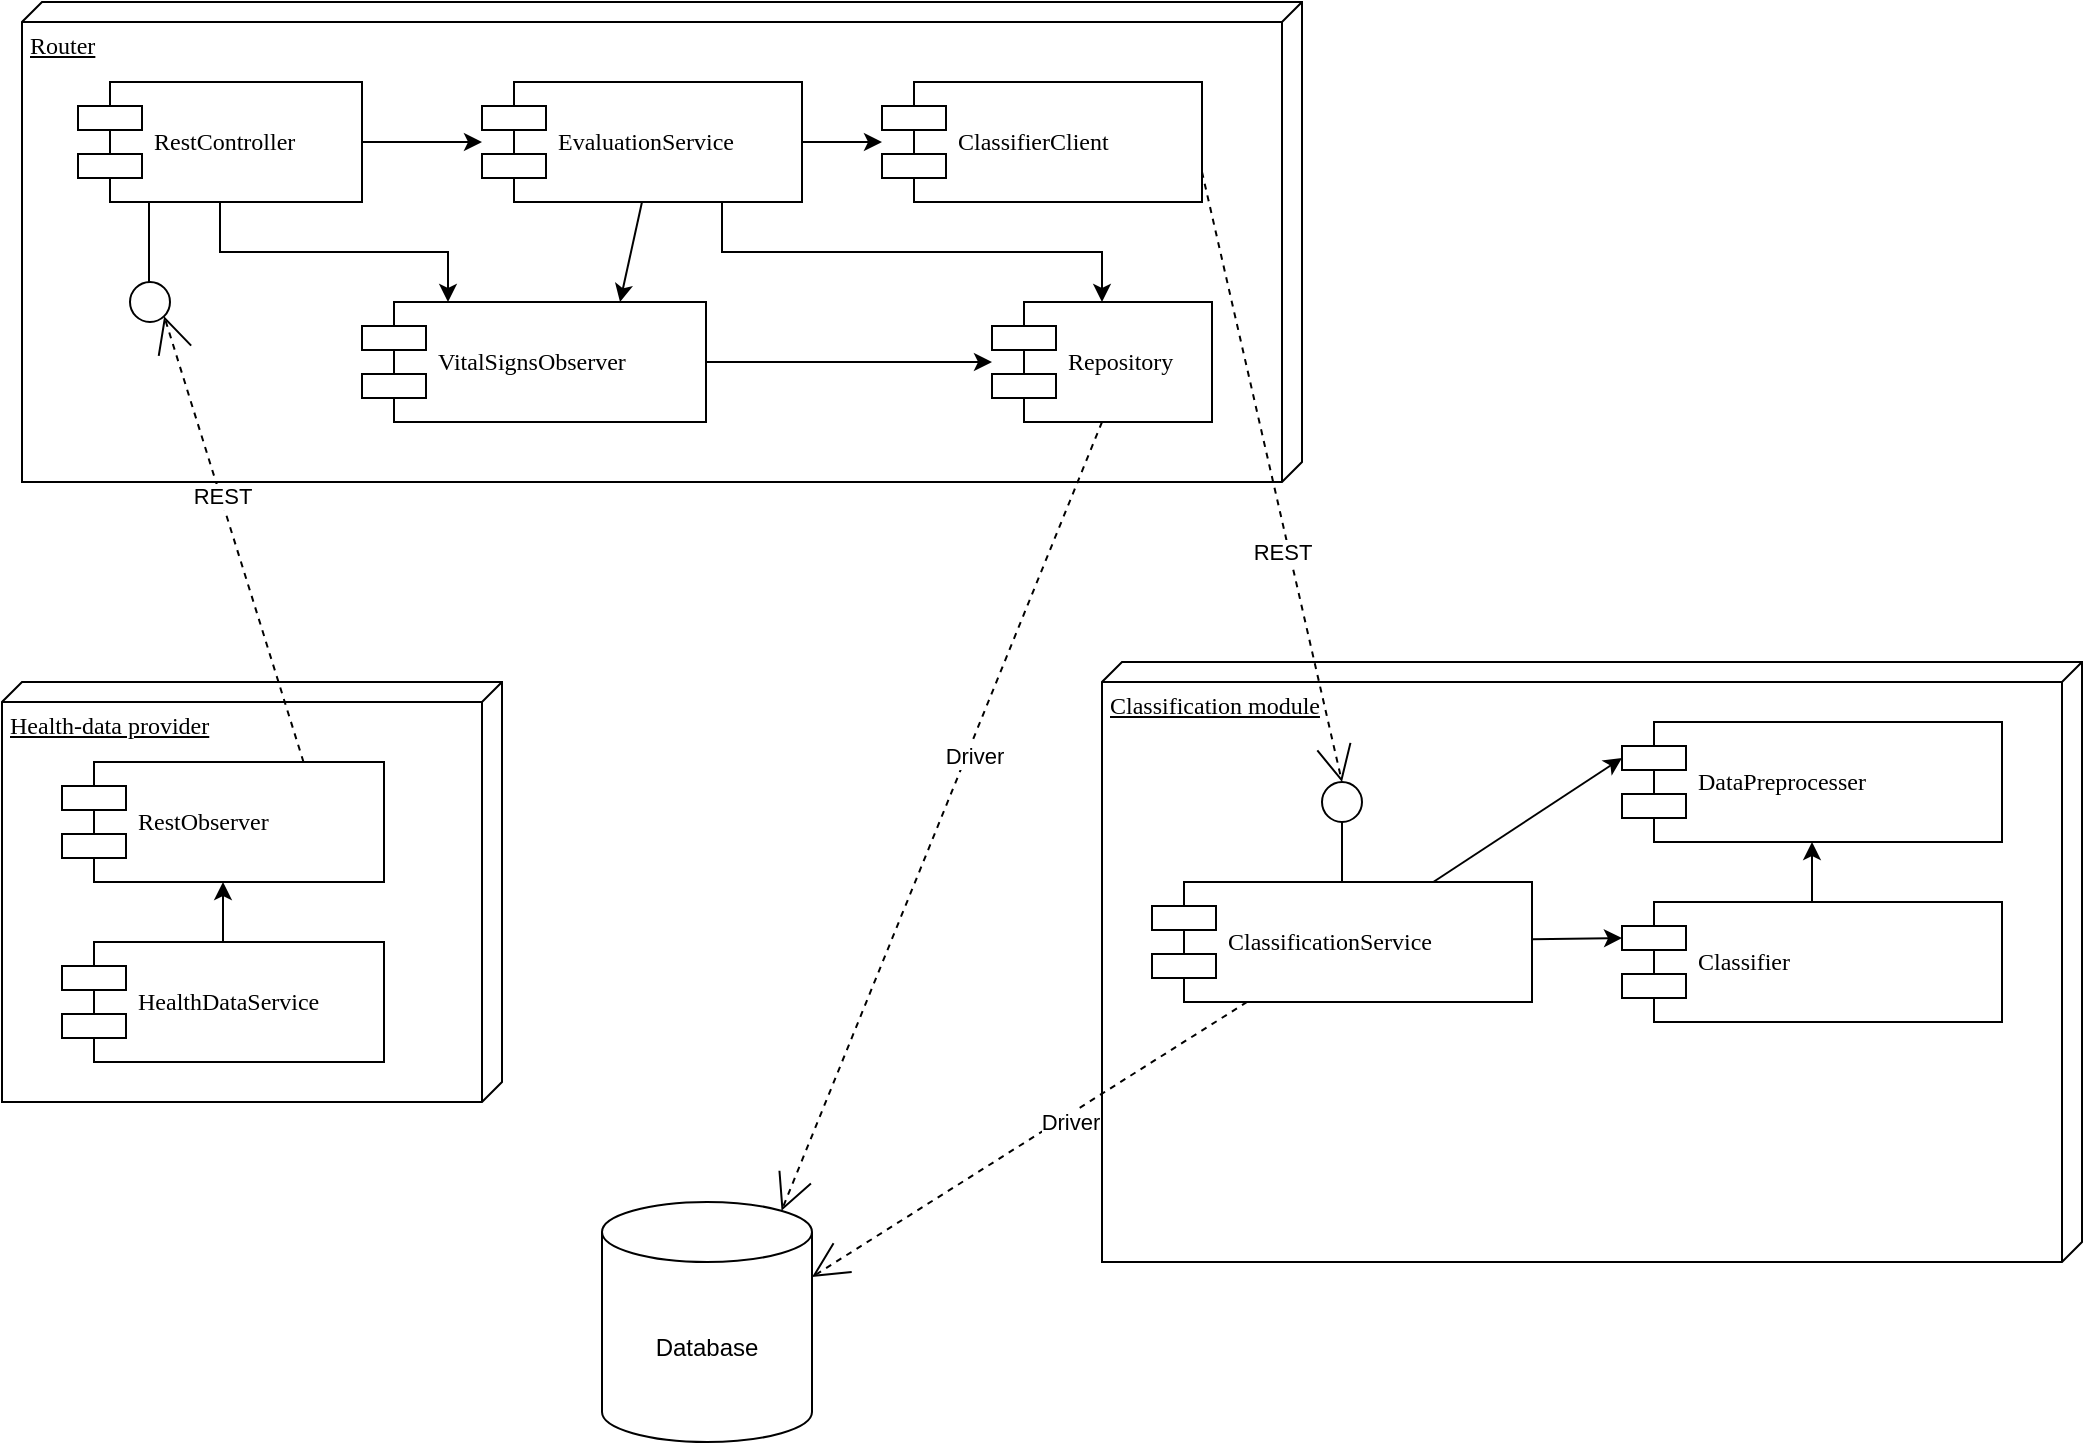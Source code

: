 <mxfile version="25.0.2">
  <diagram name="Page-1" id="5f0bae14-7c28-e335-631c-24af17079c00">
    <mxGraphModel dx="1611" dy="1136" grid="1" gridSize="10" guides="1" tooltips="1" connect="1" arrows="1" fold="1" page="1" pageScale="1" pageWidth="1100" pageHeight="850" background="none" math="0" shadow="0">
      <root>
        <mxCell id="0" />
        <mxCell id="1" parent="0" />
        <mxCell id="HJ6r6knGnI9XNgvm79c5-15" value="Database" style="shape=cylinder3;whiteSpace=wrap;html=1;boundedLbl=1;backgroundOutline=1;size=15;" parent="1" vertex="1">
          <mxGeometry x="330" y="640" width="105" height="120" as="geometry" />
        </mxCell>
        <mxCell id="-VJ3l75vET-mEZZETc1L-1" value="" style="group" vertex="1" connectable="0" parent="1">
          <mxGeometry x="40" y="40" width="640" height="240" as="geometry" />
        </mxCell>
        <mxCell id="HJ6r6knGnI9XNgvm79c5-3" value="Router" style="verticalAlign=top;align=left;spacingTop=8;spacingLeft=2;spacingRight=12;shape=cube;size=10;direction=south;fontStyle=4;html=1;rounded=0;shadow=0;comic=0;labelBackgroundColor=none;strokeWidth=1;fontFamily=Verdana;fontSize=12" parent="-VJ3l75vET-mEZZETc1L-1" vertex="1">
          <mxGeometry width="640" height="240" as="geometry" />
        </mxCell>
        <mxCell id="PSiAmeH4Bvsi6S8LRBYA-1" style="rounded=0;orthogonalLoop=1;jettySize=auto;html=1;entryX=0.75;entryY=0;entryDx=0;entryDy=0;exitX=0.5;exitY=1;exitDx=0;exitDy=0;" parent="-VJ3l75vET-mEZZETc1L-1" source="HJ6r6knGnI9XNgvm79c5-9" target="YdOBd43jE1wLXODZNckb-2" edge="1">
          <mxGeometry relative="1" as="geometry">
            <mxPoint x="317" y="100" as="sourcePoint" />
            <mxPoint x="121" y="150" as="targetPoint" />
          </mxGeometry>
        </mxCell>
        <mxCell id="PSiAmeH4Bvsi6S8LRBYA-3" style="edgeStyle=orthogonalEdgeStyle;rounded=0;orthogonalLoop=1;jettySize=auto;html=1;entryX=0.5;entryY=0;entryDx=0;entryDy=0;exitX=0.75;exitY=1;exitDx=0;exitDy=0;" parent="-VJ3l75vET-mEZZETc1L-1" source="HJ6r6knGnI9XNgvm79c5-9" target="HJ6r6knGnI9XNgvm79c5-20" edge="1">
          <mxGeometry relative="1" as="geometry" />
        </mxCell>
        <mxCell id="FBI8Ew8I0u6pvXf7VLJL-17" style="edgeStyle=orthogonalEdgeStyle;rounded=0;orthogonalLoop=1;jettySize=auto;html=1;" parent="-VJ3l75vET-mEZZETc1L-1" source="HJ6r6knGnI9XNgvm79c5-9" target="FBI8Ew8I0u6pvXf7VLJL-16" edge="1">
          <mxGeometry relative="1" as="geometry" />
        </mxCell>
        <mxCell id="HJ6r6knGnI9XNgvm79c5-9" value="EvaluationService" style="shape=component;align=left;spacingLeft=36;rounded=0;shadow=0;comic=0;labelBackgroundColor=none;strokeWidth=1;fontFamily=Verdana;fontSize=12;html=1;" parent="-VJ3l75vET-mEZZETc1L-1" vertex="1">
          <mxGeometry x="230" y="40" width="160" height="60" as="geometry" />
        </mxCell>
        <mxCell id="8yzT5L9fPmDs_6eeYjn3-1" style="edgeStyle=orthogonalEdgeStyle;rounded=0;orthogonalLoop=1;jettySize=auto;html=1;" parent="-VJ3l75vET-mEZZETc1L-1" source="HJ6r6knGnI9XNgvm79c5-17" target="HJ6r6knGnI9XNgvm79c5-9" edge="1">
          <mxGeometry relative="1" as="geometry" />
        </mxCell>
        <mxCell id="PSiAmeH4Bvsi6S8LRBYA-7" style="edgeStyle=orthogonalEdgeStyle;rounded=0;orthogonalLoop=1;jettySize=auto;html=1;entryX=0.25;entryY=0;entryDx=0;entryDy=0;" parent="-VJ3l75vET-mEZZETc1L-1" source="HJ6r6knGnI9XNgvm79c5-17" target="YdOBd43jE1wLXODZNckb-2" edge="1">
          <mxGeometry relative="1" as="geometry" />
        </mxCell>
        <mxCell id="HJ6r6knGnI9XNgvm79c5-17" value="RestController" style="shape=component;align=left;spacingLeft=36;rounded=0;shadow=0;comic=0;labelBackgroundColor=none;strokeWidth=1;fontFamily=Verdana;fontSize=12;html=1;" parent="-VJ3l75vET-mEZZETc1L-1" vertex="1">
          <mxGeometry x="28" y="40" width="142" height="60" as="geometry" />
        </mxCell>
        <mxCell id="HJ6r6knGnI9XNgvm79c5-20" value="Repository" style="shape=component;align=left;spacingLeft=36;rounded=0;shadow=0;comic=0;labelBackgroundColor=none;strokeWidth=1;fontFamily=Verdana;fontSize=12;html=1;" parent="-VJ3l75vET-mEZZETc1L-1" vertex="1">
          <mxGeometry x="485" y="150" width="110" height="60" as="geometry" />
        </mxCell>
        <mxCell id="PSiAmeH4Bvsi6S8LRBYA-2" style="edgeStyle=orthogonalEdgeStyle;rounded=0;orthogonalLoop=1;jettySize=auto;html=1;exitX=1;exitY=0.5;exitDx=0;exitDy=0;" parent="-VJ3l75vET-mEZZETc1L-1" source="YdOBd43jE1wLXODZNckb-2" target="HJ6r6knGnI9XNgvm79c5-20" edge="1">
          <mxGeometry relative="1" as="geometry" />
        </mxCell>
        <mxCell id="YdOBd43jE1wLXODZNckb-2" value="VitalSignsObserver" style="shape=component;align=left;spacingLeft=36;rounded=0;shadow=0;comic=0;labelBackgroundColor=none;strokeWidth=1;fontFamily=Verdana;fontSize=12;html=1;" parent="-VJ3l75vET-mEZZETc1L-1" vertex="1">
          <mxGeometry x="170" y="150" width="172" height="60" as="geometry" />
        </mxCell>
        <mxCell id="FBI8Ew8I0u6pvXf7VLJL-16" value="ClassifierClient" style="shape=component;align=left;spacingLeft=36;rounded=0;shadow=0;comic=0;labelBackgroundColor=none;strokeWidth=1;fontFamily=Verdana;fontSize=12;html=1;" parent="-VJ3l75vET-mEZZETc1L-1" vertex="1">
          <mxGeometry x="430" y="40" width="160" height="60" as="geometry" />
        </mxCell>
        <mxCell id="FBI8Ew8I0u6pvXf7VLJL-22" value="" style="ellipse;whiteSpace=wrap;html=1;rounded=0;shadow=0;comic=0;labelBackgroundColor=none;strokeWidth=1;fontFamily=Verdana;fontSize=12;align=center;" parent="-VJ3l75vET-mEZZETc1L-1" vertex="1">
          <mxGeometry x="54" y="140" width="20" height="20" as="geometry" />
        </mxCell>
        <mxCell id="FBI8Ew8I0u6pvXf7VLJL-23" style="edgeStyle=elbowEdgeStyle;rounded=0;html=1;labelBackgroundColor=none;startArrow=none;startFill=0;startSize=8;endArrow=none;endFill=0;endSize=16;fontFamily=Verdana;fontSize=12;entryX=0.25;entryY=1;entryDx=0;entryDy=0;" parent="-VJ3l75vET-mEZZETc1L-1" source="FBI8Ew8I0u6pvXf7VLJL-22" target="HJ6r6knGnI9XNgvm79c5-17" edge="1">
          <mxGeometry relative="1" as="geometry">
            <mxPoint x="70" y="100" as="targetPoint" />
          </mxGeometry>
        </mxCell>
        <mxCell id="HJ6r6knGnI9XNgvm79c5-21" style="rounded=0;orthogonalLoop=1;jettySize=auto;html=1;entryX=0.855;entryY=0;entryDx=0;entryDy=4.35;entryPerimeter=0;exitX=0.5;exitY=1;exitDx=0;exitDy=0;dashed=1;endArrow=open;endFill=0;endSize=16;" parent="1" source="HJ6r6knGnI9XNgvm79c5-20" target="HJ6r6knGnI9XNgvm79c5-15" edge="1">
          <mxGeometry relative="1" as="geometry" />
        </mxCell>
        <mxCell id="HJ6r6knGnI9XNgvm79c5-22" value="Driver" style="edgeLabel;html=1;align=center;verticalAlign=middle;resizable=0;points=[];" parent="HJ6r6knGnI9XNgvm79c5-21" vertex="1" connectable="0">
          <mxGeometry x="-0.162" y="3" relative="1" as="geometry">
            <mxPoint as="offset" />
          </mxGeometry>
        </mxCell>
        <mxCell id="-VJ3l75vET-mEZZETc1L-6" value="" style="group" vertex="1" connectable="0" parent="1">
          <mxGeometry x="30" y="380" width="250" height="210" as="geometry" />
        </mxCell>
        <mxCell id="PSiAmeH4Bvsi6S8LRBYA-5" value="Health-data provider" style="verticalAlign=top;align=left;spacingTop=8;spacingLeft=2;spacingRight=12;shape=cube;size=10;direction=south;fontStyle=4;html=1;rounded=0;shadow=0;comic=0;labelBackgroundColor=none;strokeWidth=1;fontFamily=Verdana;fontSize=12" parent="-VJ3l75vET-mEZZETc1L-6" vertex="1">
          <mxGeometry width="250" height="210" as="geometry" />
        </mxCell>
        <mxCell id="PSiAmeH4Bvsi6S8LRBYA-6" value="RestObserver" style="shape=component;align=left;spacingLeft=36;rounded=0;shadow=0;comic=0;labelBackgroundColor=none;strokeWidth=1;fontFamily=Verdana;fontSize=12;html=1;" parent="-VJ3l75vET-mEZZETc1L-6" vertex="1">
          <mxGeometry x="30" y="40" width="161" height="60" as="geometry" />
        </mxCell>
        <mxCell id="FBI8Ew8I0u6pvXf7VLJL-2" style="edgeStyle=orthogonalEdgeStyle;rounded=0;orthogonalLoop=1;jettySize=auto;html=1;entryX=0.5;entryY=1;entryDx=0;entryDy=0;" parent="-VJ3l75vET-mEZZETc1L-6" source="FBI8Ew8I0u6pvXf7VLJL-1" target="PSiAmeH4Bvsi6S8LRBYA-6" edge="1">
          <mxGeometry relative="1" as="geometry" />
        </mxCell>
        <mxCell id="FBI8Ew8I0u6pvXf7VLJL-1" value="HealthDataService" style="shape=component;align=left;spacingLeft=36;rounded=0;shadow=0;comic=0;labelBackgroundColor=none;strokeWidth=1;fontFamily=Verdana;fontSize=12;html=1;" parent="-VJ3l75vET-mEZZETc1L-6" vertex="1">
          <mxGeometry x="30" y="130" width="161" height="60" as="geometry" />
        </mxCell>
        <mxCell id="YdOBd43jE1wLXODZNckb-4" style="rounded=0;orthogonalLoop=1;jettySize=auto;html=1;entryX=1;entryY=1;entryDx=0;entryDy=0;exitX=0.75;exitY=0;exitDx=0;exitDy=0;dashed=1;endArrow=open;endFill=0;strokeWidth=1;endSize=16;" parent="1" source="PSiAmeH4Bvsi6S8LRBYA-6" target="FBI8Ew8I0u6pvXf7VLJL-22" edge="1">
          <mxGeometry relative="1" as="geometry">
            <mxPoint x="170" y="335" as="sourcePoint" />
          </mxGeometry>
        </mxCell>
        <mxCell id="YdOBd43jE1wLXODZNckb-5" value="REST" style="edgeLabel;html=1;align=center;verticalAlign=middle;resizable=0;points=[];" parent="YdOBd43jE1wLXODZNckb-4" vertex="1" connectable="0">
          <mxGeometry x="0.196" y="-1" relative="1" as="geometry">
            <mxPoint as="offset" />
          </mxGeometry>
        </mxCell>
        <mxCell id="HJ6r6knGnI9XNgvm79c5-2" value="Classification module" style="verticalAlign=top;align=left;spacingTop=8;spacingLeft=2;spacingRight=12;shape=cube;size=10;direction=south;fontStyle=4;html=1;rounded=0;shadow=0;comic=0;labelBackgroundColor=none;strokeWidth=1;fontFamily=Verdana;fontSize=12" parent="1" vertex="1">
          <mxGeometry x="580" y="370" width="490" height="300" as="geometry" />
        </mxCell>
        <mxCell id="FBI8Ew8I0u6pvXf7VLJL-13" style="rounded=0;orthogonalLoop=1;jettySize=auto;html=1;entryX=0;entryY=0.3;entryDx=0;entryDy=0;" parent="1" source="HJ6r6knGnI9XNgvm79c5-6" target="FBI8Ew8I0u6pvXf7VLJL-12" edge="1">
          <mxGeometry relative="1" as="geometry" />
        </mxCell>
        <mxCell id="FBI8Ew8I0u6pvXf7VLJL-14" style="rounded=0;orthogonalLoop=1;jettySize=auto;html=1;entryX=0;entryY=0.3;entryDx=0;entryDy=0;" parent="1" source="HJ6r6knGnI9XNgvm79c5-6" target="FBI8Ew8I0u6pvXf7VLJL-11" edge="1">
          <mxGeometry relative="1" as="geometry" />
        </mxCell>
        <mxCell id="FBI8Ew8I0u6pvXf7VLJL-11" value="DataPreprocesser" style="shape=component;align=left;spacingLeft=36;rounded=0;shadow=0;comic=0;labelBackgroundColor=none;strokeWidth=1;fontFamily=Verdana;fontSize=12;html=1;" parent="1" vertex="1">
          <mxGeometry x="840" y="400" width="190" height="60" as="geometry" />
        </mxCell>
        <mxCell id="FBI8Ew8I0u6pvXf7VLJL-15" style="rounded=0;orthogonalLoop=1;jettySize=auto;html=1;entryX=0.5;entryY=1;entryDx=0;entryDy=0;" parent="1" source="FBI8Ew8I0u6pvXf7VLJL-12" target="FBI8Ew8I0u6pvXf7VLJL-11" edge="1">
          <mxGeometry relative="1" as="geometry" />
        </mxCell>
        <mxCell id="FBI8Ew8I0u6pvXf7VLJL-12" value="Classifier" style="shape=component;align=left;spacingLeft=36;rounded=0;shadow=0;comic=0;labelBackgroundColor=none;strokeWidth=1;fontFamily=Verdana;fontSize=12;html=1;" parent="1" vertex="1">
          <mxGeometry x="840" y="490" width="190" height="60" as="geometry" />
        </mxCell>
        <mxCell id="-VJ3l75vET-mEZZETc1L-8" value="" style="group" vertex="1" connectable="0" parent="1">
          <mxGeometry x="690" y="430" width="20" height="20" as="geometry" />
        </mxCell>
        <mxCell id="-VJ3l75vET-mEZZETc1L-9" value="" style="group" vertex="1" connectable="0" parent="-VJ3l75vET-mEZZETc1L-8">
          <mxGeometry width="20" height="20" as="geometry" />
        </mxCell>
        <mxCell id="FBI8Ew8I0u6pvXf7VLJL-18" value="" style="group;flipV=1;flipH=1;direction=west;" parent="-VJ3l75vET-mEZZETc1L-9" vertex="1" connectable="0">
          <mxGeometry width="20" height="20" as="geometry" />
        </mxCell>
        <mxCell id="HJ6r6knGnI9XNgvm79c5-18" value="" style="ellipse;whiteSpace=wrap;html=1;rounded=0;shadow=0;comic=0;labelBackgroundColor=none;strokeWidth=1;fontFamily=Verdana;fontSize=12;align=center;" parent="FBI8Ew8I0u6pvXf7VLJL-18" vertex="1">
          <mxGeometry width="20" height="20" as="geometry" />
        </mxCell>
        <mxCell id="-VJ3l75vET-mEZZETc1L-10" value="" style="group" vertex="1" connectable="0" parent="1">
          <mxGeometry x="605" y="480" width="190" height="60" as="geometry" />
        </mxCell>
        <mxCell id="HJ6r6knGnI9XNgvm79c5-6" value="ClassificationService" style="shape=component;align=left;spacingLeft=36;rounded=0;shadow=0;comic=0;labelBackgroundColor=none;strokeWidth=1;fontFamily=Verdana;fontSize=12;html=1;" parent="-VJ3l75vET-mEZZETc1L-10" vertex="1">
          <mxGeometry width="190" height="60" as="geometry" />
        </mxCell>
        <mxCell id="HJ6r6knGnI9XNgvm79c5-19" style="edgeStyle=elbowEdgeStyle;rounded=0;html=1;labelBackgroundColor=none;startArrow=none;startFill=0;startSize=8;endArrow=none;endFill=0;endSize=16;fontFamily=Verdana;fontSize=12;entryX=0.5;entryY=0;entryDx=0;entryDy=0;" parent="-VJ3l75vET-mEZZETc1L-10" source="HJ6r6knGnI9XNgvm79c5-18" target="HJ6r6knGnI9XNgvm79c5-6" edge="1">
          <mxGeometry relative="1" as="geometry">
            <mxPoint x="135" y="-70" as="targetPoint" />
          </mxGeometry>
        </mxCell>
        <mxCell id="HJ6r6knGnI9XNgvm79c5-7" style="rounded=0;orthogonalLoop=1;jettySize=auto;html=1;entryX=0.5;entryY=0;entryDx=0;entryDy=0;endArrow=open;endFill=0;dashed=1;endSize=16;startSize=8;exitX=1;exitY=0.75;exitDx=0;exitDy=0;" parent="1" source="FBI8Ew8I0u6pvXf7VLJL-16" target="HJ6r6knGnI9XNgvm79c5-18" edge="1">
          <mxGeometry relative="1" as="geometry" />
        </mxCell>
        <mxCell id="HJ6r6knGnI9XNgvm79c5-8" value="REST" style="edgeLabel;html=1;align=center;verticalAlign=middle;resizable=0;points=[];" parent="HJ6r6knGnI9XNgvm79c5-7" connectable="0" vertex="1">
          <mxGeometry x="0.24" y="-4" relative="1" as="geometry">
            <mxPoint as="offset" />
          </mxGeometry>
        </mxCell>
        <mxCell id="-VJ3l75vET-mEZZETc1L-4" style="rounded=0;orthogonalLoop=1;jettySize=auto;html=1;entryX=1;entryY=0;entryDx=0;entryDy=37.5;entryPerimeter=0;dashed=1;endArrow=open;endFill=0;endSize=16;" edge="1" parent="1" source="HJ6r6knGnI9XNgvm79c5-6" target="HJ6r6knGnI9XNgvm79c5-15">
          <mxGeometry relative="1" as="geometry" />
        </mxCell>
        <mxCell id="-VJ3l75vET-mEZZETc1L-5" value="Driver" style="edgeLabel;html=1;align=center;verticalAlign=middle;resizable=0;points=[];" vertex="1" connectable="0" parent="-VJ3l75vET-mEZZETc1L-4">
          <mxGeometry x="-0.174" y="3" relative="1" as="geometry">
            <mxPoint as="offset" />
          </mxGeometry>
        </mxCell>
      </root>
    </mxGraphModel>
  </diagram>
</mxfile>
